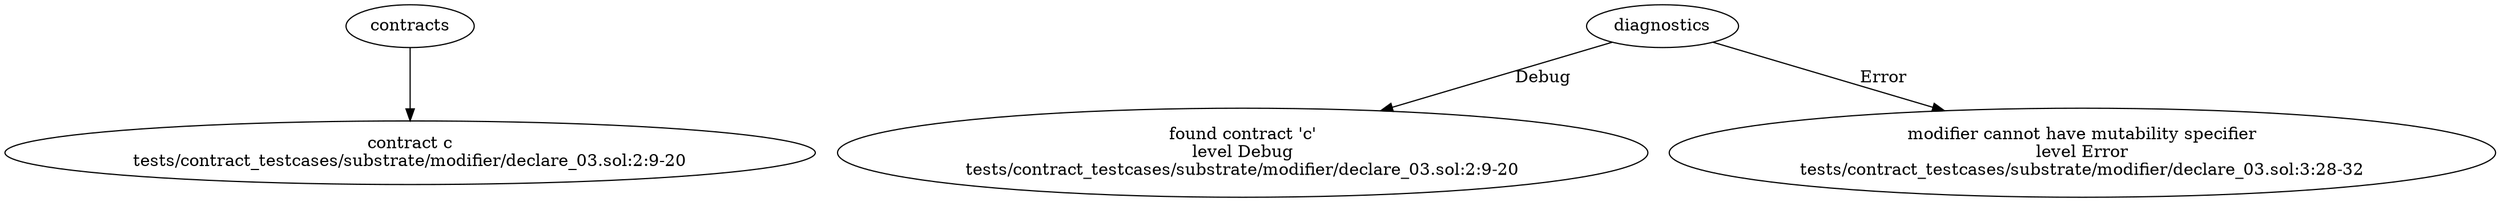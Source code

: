 strict digraph "tests/contract_testcases/substrate/modifier/declare_03.sol" {
	contract [label="contract c\ntests/contract_testcases/substrate/modifier/declare_03.sol:2:9-20"]
	diagnostic [label="found contract 'c'\nlevel Debug\ntests/contract_testcases/substrate/modifier/declare_03.sol:2:9-20"]
	diagnostic_5 [label="modifier cannot have mutability specifier\nlevel Error\ntests/contract_testcases/substrate/modifier/declare_03.sol:3:28-32"]
	contracts -> contract
	diagnostics -> diagnostic [label="Debug"]
	diagnostics -> diagnostic_5 [label="Error"]
}
